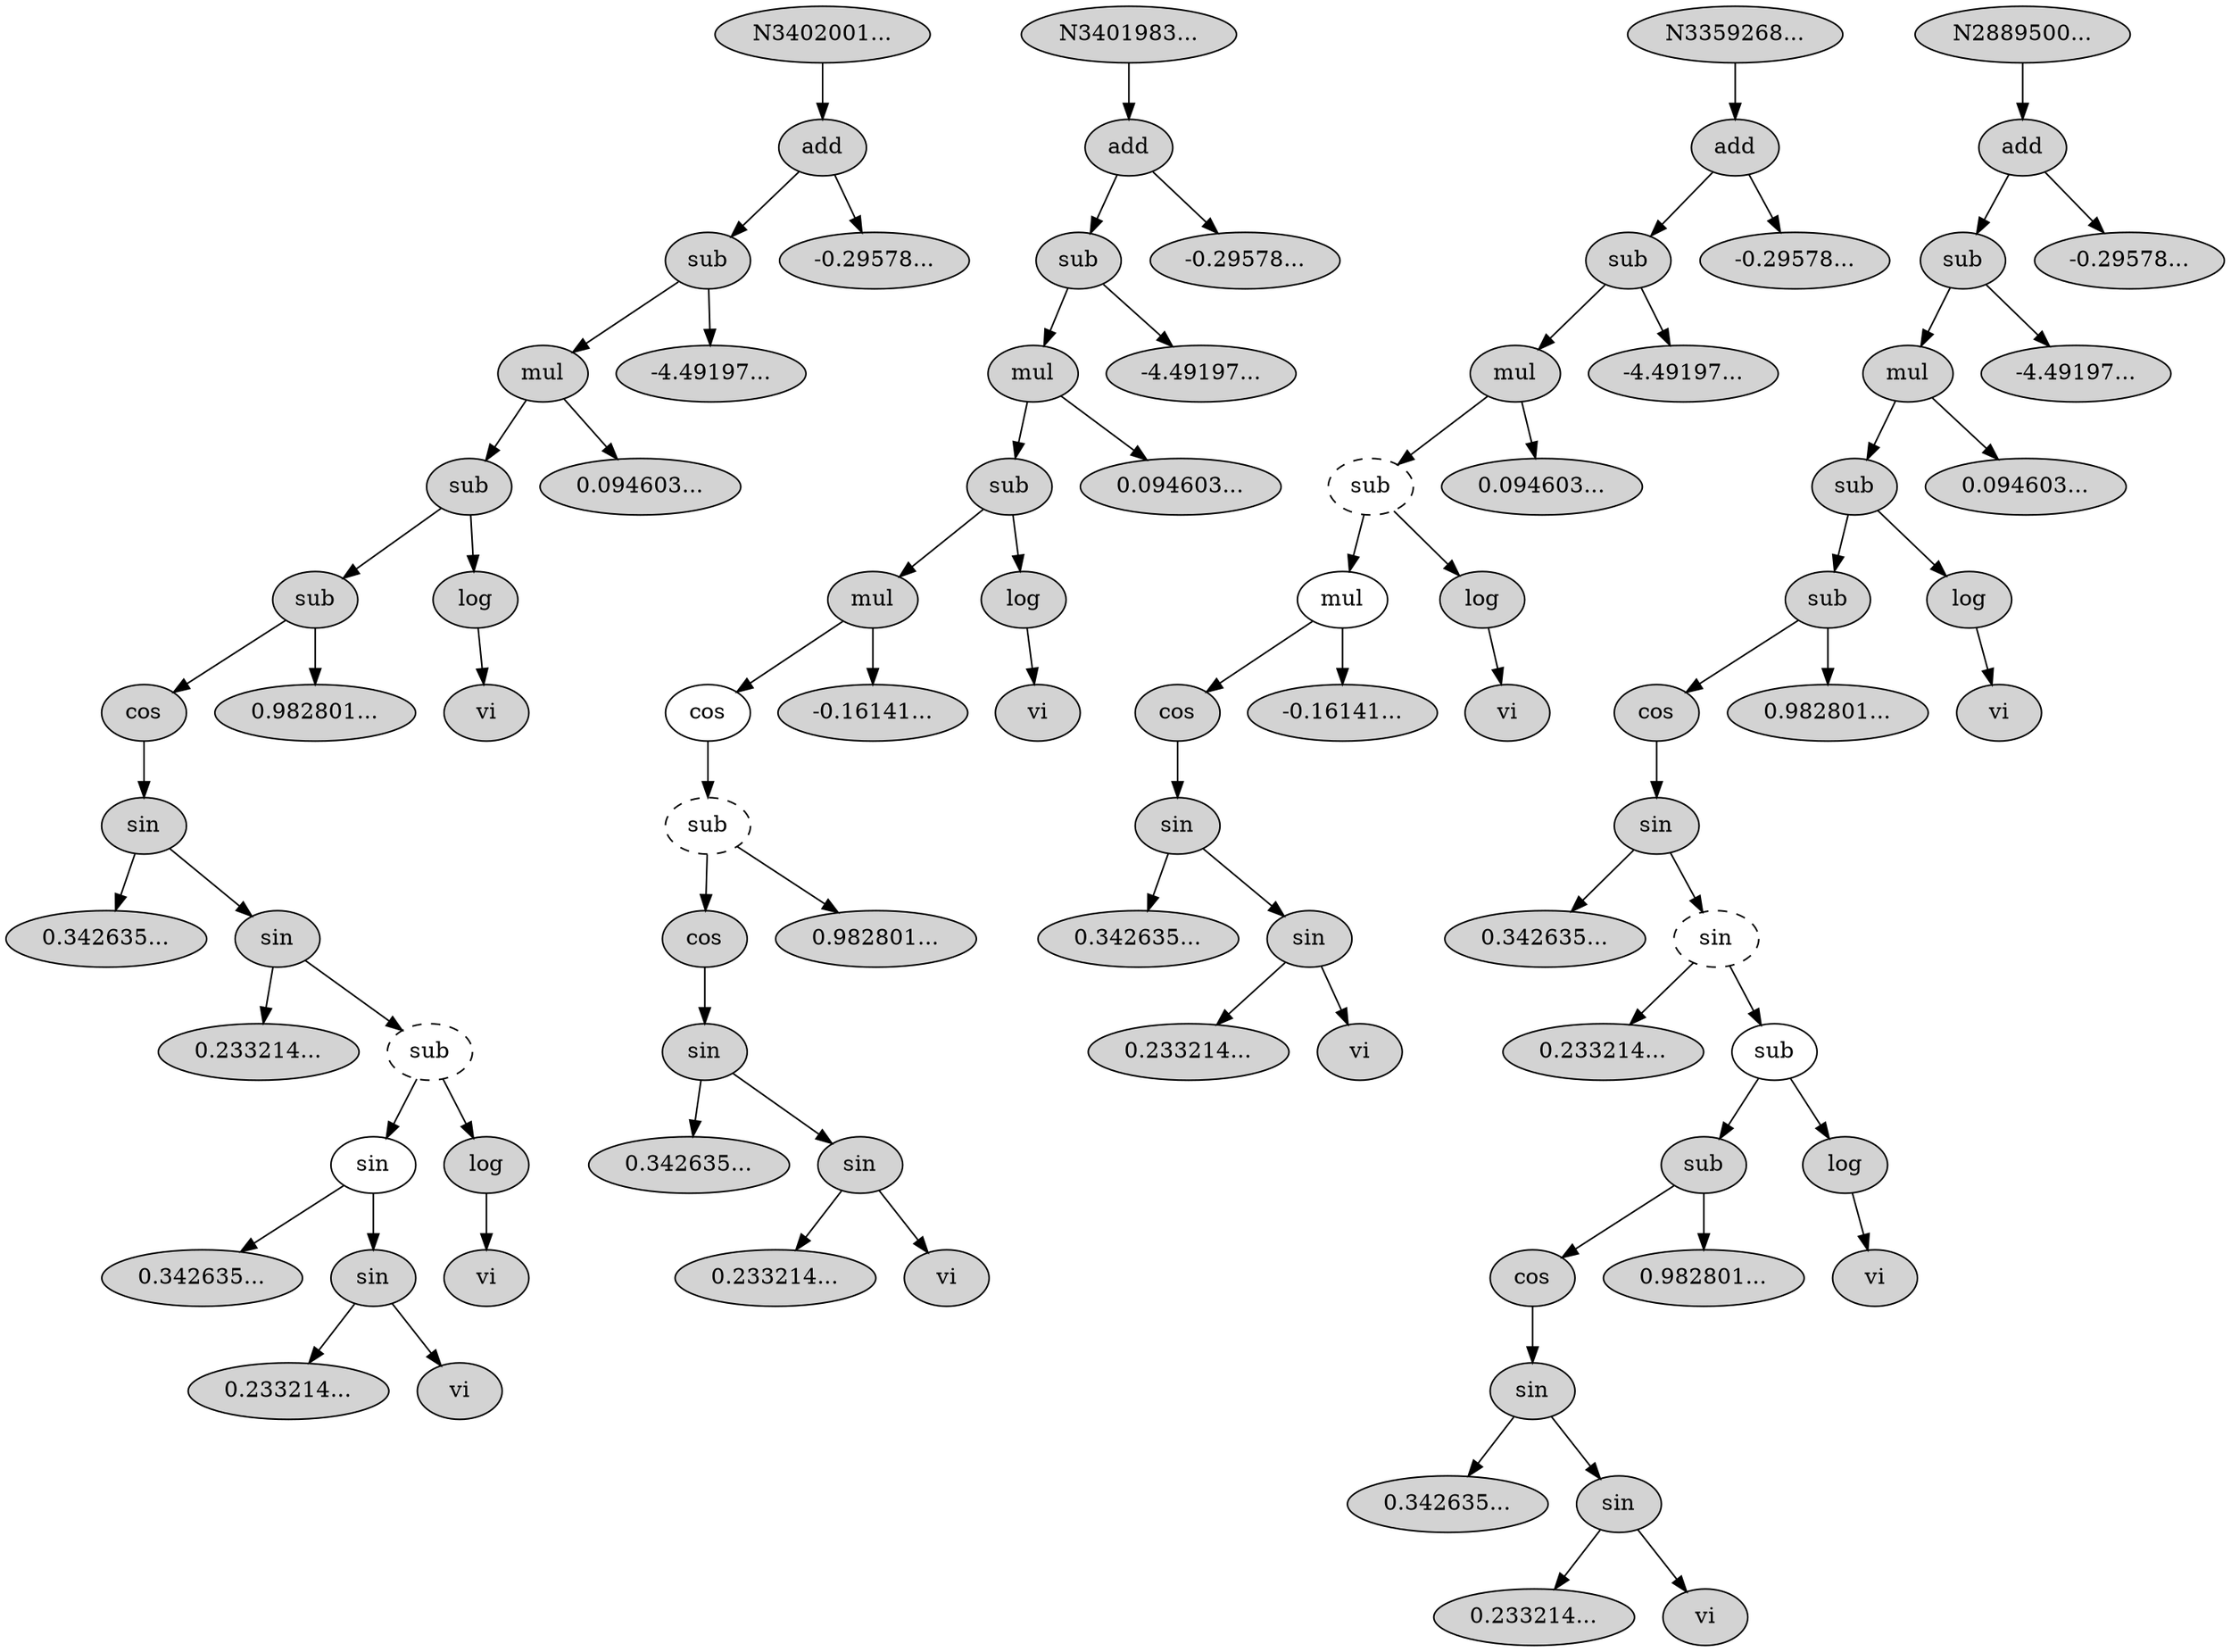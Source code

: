 digraph Population_16 {
N3402001[ style="filled"  label="N3402001..."];
N3402001 -> N3402002;
N3402002[ style="filled"  label="add"];
N3402002 -> N3402003;
N3402003[ style="filled"  label="sub"];
N3402003 -> N3402004;
N3402004[ style="filled"  label="mul"];
N3402004 -> N3402005;
N3402005[ style="filled"  label="sub"];
N3402005 -> N3402006;
N3402006[ style="filled"  label="sub"];
N3402006 -> N3402007;
N3402007[ style="filled"  label="cos"];
N3402007 -> N3402008;
N3402008[ style="filled"  label="sin"];
N3402008 -> N3402009;
N3402009[ style="filled"  label="0.342635..."];
N3402008 -> N3402010;
N3402010[ style="filled"  label="sin"];
N3402010 -> N3402011;
N3402011[ style="filled"  label="0.233214..."];
N3402010 -> N3402012;
N3402012[ style="dashed"  label="sub"];
N3402012 -> N3401990;
N3401990[ style="solid"  label="sin"];
N3401990 -> N3401991;
N3401991[ style="filled"  label="0.342635..."];
N3401990 -> N3401992;
N3401992[ style="filled"  label="sin"];
N3401992 -> N3401993;
N3401993[ style="filled"  label="0.233214..."];
N3401992 -> N3401994;
N3401994[ style="filled"  label="vi"];
N3402012 -> N3402021;
N3402021[ style="filled"  label="log"];
N3402021 -> N3402022;
N3402022[ style="filled"  label="vi"];
N3402006 -> N3402023;
N3402023[ style="filled"  label="0.982801..."];
N3402005 -> N3402024;
N3402024[ style="filled"  label="log"];
N3402024 -> N3402025;
N3402025[ style="filled"  label="vi"];
N3402004 -> N3402026;
N3402026[ style="filled"  label="0.094603..."];
N3402003 -> N3402027;
N3402027[ style="filled"  label="-4.49197..."];
N3402002 -> N3402028;
N3402028[ style="filled"  label="-0.29578..."];

N3401983[ style="filled"  label="N3401983..."];
N3401983 -> N3401984;
N3401984[ style="filled"  label="add"];
N3401984 -> N3401985;
N3401985[ style="filled"  label="sub"];
N3401985 -> N3401986;
N3401986[ style="filled"  label="mul"];
N3401986 -> N3401987;
N3401987[ style="filled"  label="sub"];
N3401987 -> N3401988;
N3401988[ style="filled"  label="mul"];
N3401988 -> N3401989;
N3401989[ style="solid"  label="cos"];
N3401989 -> N3402013;
N3402013[ style="dashed"  label="sub"];
N3402013 -> N3402014;
N3402014[ style="filled"  label="cos"];
N3402014 -> N3402015;
N3402015[ style="filled"  label="sin"];
N3402015 -> N3402016;
N3402016[ style="filled"  label="0.342635..."];
N3402015 -> N3402017;
N3402017[ style="filled"  label="sin"];
N3402017 -> N3402018;
N3402018[ style="filled"  label="0.233214..."];
N3402017 -> N3402019;
N3402019[ style="filled"  label="vi"];
N3402013 -> N3402020;
N3402020[ style="filled"  label="0.982801..."];
N3401988 -> N3401995;
N3401995[ style="filled"  label="-0.16141..."];
N3401987 -> N3401996;
N3401996[ style="filled"  label="log"];
N3401996 -> N3401997;
N3401997[ style="filled"  label="vi"];
N3401986 -> N3401998;
N3401998[ style="filled"  label="0.094603..."];
N3401985 -> N3401999;
N3401999[ style="filled"  label="-4.49197..."];
N3401984 -> N3402000;
N3402000[ style="filled"  label="-0.29578..."];

N3359268[ style="filled"  label="N3359268..."];
N3359268 -> N3359269;
N3359269[ style="filled"  label="add"];
N3359269 -> N3359270;
N3359270[ style="filled"  label="sub"];
N3359270 -> N3359271;
N3359271[ style="filled"  label="mul"];
N3359271 -> N3359272;
N3359272[ style="dashed"  label="sub"];
N3359272 -> N3359260;
N3359260[ style="solid"  label="mul"];
N3359260 -> N3359261;
N3359261[ style="filled"  label="cos"];
N3359261 -> N3359262;
N3359262[ style="filled"  label="sin"];
N3359262 -> N3359263;
N3359263[ style="filled"  label="0.342635..."];
N3359262 -> N3359264;
N3359264[ style="filled"  label="sin"];
N3359264 -> N3359265;
N3359265[ style="filled"  label="0.233214..."];
N3359264 -> N3359266;
N3359266[ style="filled"  label="vi"];
N3359260 -> N3359267;
N3359267[ style="filled"  label="-0.16141..."];
N3359272 -> N3359281;
N3359281[ style="filled"  label="log"];
N3359281 -> N3359282;
N3359282[ style="filled"  label="vi"];
N3359271 -> N3359283;
N3359283[ style="filled"  label="0.094603..."];
N3359270 -> N3359284;
N3359284[ style="filled"  label="-4.49197..."];
N3359269 -> N3359285;
N3359285[ style="filled"  label="-0.29578..."];

N2889500[ style="filled"  label="N2889500..."];
N2889500 -> N2889501;
N2889501[ style="filled"  label="add"];
N2889501 -> N2889502;
N2889502[ style="filled"  label="sub"];
N2889502 -> N2889503;
N2889503[ style="filled"  label="mul"];
N2889503 -> N2889504;
N2889504[ style="filled"  label="sub"];
N2889504 -> N2889505;
N2889505[ style="filled"  label="sub"];
N2889505 -> N2889506;
N2889506[ style="filled"  label="cos"];
N2889506 -> N2889507;
N2889507[ style="filled"  label="sin"];
N2889507 -> N2889508;
N2889508[ style="filled"  label="0.342635..."];
N2889507 -> N2889509;
N2889509[ style="dashed"  label="sin"];
N2889509 -> N2889510;
N2889510[ style="filled"  label="0.233214..."];
N2889509 -> N2889486;
N2889486[ style="solid"  label="sub"];
N2889486 -> N2889487;
N2889487[ style="filled"  label="sub"];
N2889487 -> N2889488;
N2889488[ style="filled"  label="cos"];
N2889488 -> N2889489;
N2889489[ style="filled"  label="sin"];
N2889489 -> N2889490;
N2889490[ style="filled"  label="0.342635..."];
N2889489 -> N2889491;
N2889491[ style="filled"  label="sin"];
N2889491 -> N2889492;
N2889492[ style="filled"  label="0.233214..."];
N2889491 -> N2889493;
N2889493[ style="filled"  label="vi"];
N2889487 -> N2889494;
N2889494[ style="filled"  label="0.982801..."];
N2889486 -> N2889495;
N2889495[ style="filled"  label="log"];
N2889495 -> N2889496;
N2889496[ style="filled"  label="vi"];
N2889505 -> N2889512;
N2889512[ style="filled"  label="0.982801..."];
N2889504 -> N2889513;
N2889513[ style="filled"  label="log"];
N2889513 -> N2889514;
N2889514[ style="filled"  label="vi"];
N2889503 -> N2889515;
N2889515[ style="filled"  label="0.094603..."];
N2889502 -> N2889516;
N2889516[ style="filled"  label="-4.49197..."];
N2889501 -> N2889517;
N2889517[ style="filled"  label="-0.29578..."];

}
